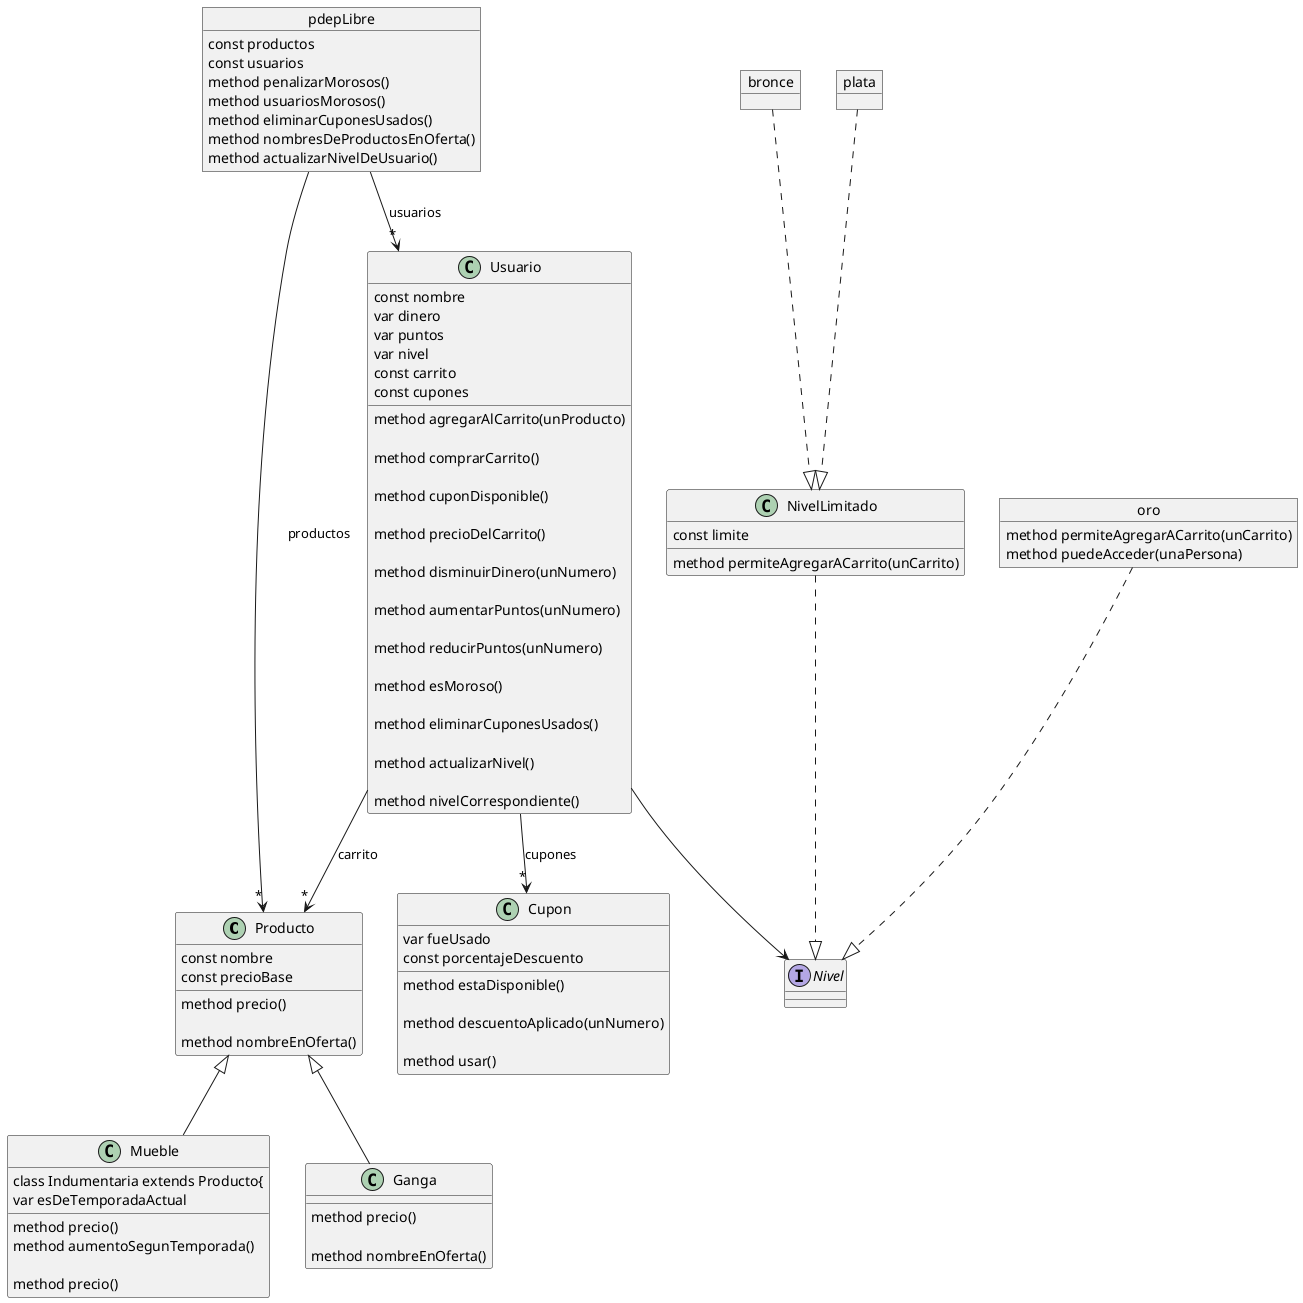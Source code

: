 @startuml

class Producto{
    const nombre
    const precioBase

    method precio()

    method nombreEnOferta()
}

class Mueble extends Producto{
    method precio()

class Indumentaria extends Producto{
    var esDeTemporadaActual

    method aumentoSegunTemporada()

    method precio()
}

class Ganga extends Producto{

    method precio()

    method nombreEnOferta()
}

class Cupon{
    var fueUsado 
    const porcentajeDescuento

    method estaDisponible() 

    method descuentoAplicado(unNumero)

    method usar()
}

class Usuario{
    const nombre
    var dinero
    var puntos
    var nivel
    const carrito
    const cupones

    method agregarAlCarrito(unProducto)

    method comprarCarrito()

    method cuponDisponible() 

    method precioDelCarrito()

    method disminuirDinero(unNumero)

    method aumentarPuntos(unNumero)

    method reducirPuntos(unNumero)
    
    method esMoroso()

    method eliminarCuponesUsados()

    method actualizarNivel()
    
    method nivelCorrespondiente()
}


class NivelLimitado{
    const limite

    method permiteAgregarACarrito(unCarrito)
}

object bronce{

}

object plata{
    
}

object oro{
   method permiteAgregarACarrito(unCarrito)

   method puedeAcceder(unaPersona)
}

object pdepLibre{
    const productos 
    const usuarios 

    method penalizarMorosos()

    method usuariosMorosos()

    method eliminarCuponesUsados()

    method nombresDeProductosEnOferta()

    method actualizarNivelDeUsuario()
}

interface Nivel{

}

pdepLibre --> "*" Usuario : usuarios 
pdepLibre --> "*" Producto : productos
Usuario --> "*" Producto : carrito
Usuario --> Nivel
Usuario --> "*" Cupon : cupones
oro ..|> Nivel
NivelLimitado ..|> Nivel
bronce ..|> NivelLimitado
plata ..|> NivelLimitado

@enduml